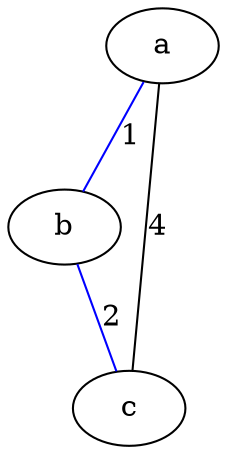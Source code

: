 graph essai {
    a -- b [label=1, color=blue];
    a -- c [label=4];
    b -- c [label=2, color=blue];
}
